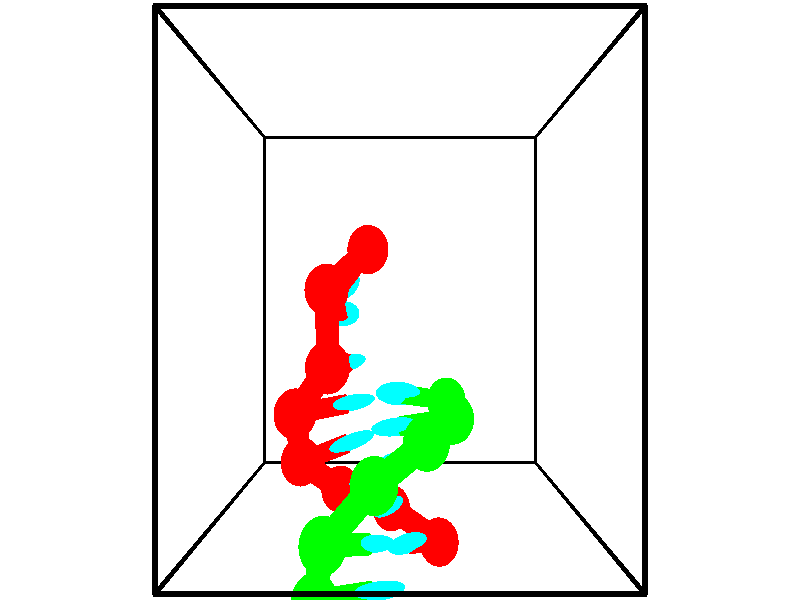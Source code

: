 // switches for output
#declare DRAW_BASES = 1; // possible values are 0, 1; only relevant for DNA ribbons
#declare DRAW_BASES_TYPE = 3; // possible values are 1, 2, 3; only relevant for DNA ribbons
#declare DRAW_FOG = 0; // set to 1 to enable fog

#include "colors.inc"

#include "transforms.inc"
background { rgb <1, 1, 1>}

#default {
   normal{
       ripples 0.25
       frequency 0.20
       turbulence 0.2
       lambda 5
   }
	finish {
		phong 0.1
		phong_size 40.
	}
}

// original window dimensions: 1024x640


// camera settings

camera {
	sky <-0, 1, 0>
	up <-0, 1, 0>
	right 1.6 * <1, 0, 0>
	location <2.5, 2.5, 11.1562>
	look_at <2.5, 2.5, 2.5>
	direction <0, 0, -8.6562>
	angle 67.0682
}


# declare cpy_camera_pos = <2.5, 2.5, 11.1562>;
# if (DRAW_FOG = 1)
fog {
	fog_type 2
	up vnormalize(cpy_camera_pos)
	color rgbt<1,1,1,0.3>
	distance 1e-5
	fog_alt 3e-3
	fog_offset 4
}
# end


// LIGHTS

# declare lum = 6;
global_settings {
	ambient_light rgb lum * <0.05, 0.05, 0.05>
	max_trace_level 15
}# declare cpy_direct_light_amount = 0.25;
light_source
{	1000 * <-1, -1, 1>,
	rgb lum * cpy_direct_light_amount
	parallel
}

light_source
{	1000 * <1, 1, -1>,
	rgb lum * cpy_direct_light_amount
	parallel
}

// strand 0

// nucleotide -1

// particle -1
sphere {
	<2.108892, 3.012684, 3.788147> 0.250000
	pigment { color rgbt <1,0,0,0> }
	no_shadow
}
cylinder {
	<1.902836, 2.811380, 3.510627>,  <1.779202, 2.690598, 3.344115>, 0.100000
	pigment { color rgbt <1,0,0,0> }
	no_shadow
}
cylinder {
	<1.902836, 2.811380, 3.510627>,  <2.108892, 3.012684, 3.788147>, 0.100000
	pigment { color rgbt <1,0,0,0> }
	no_shadow
}

// particle -1
sphere {
	<1.902836, 2.811380, 3.510627> 0.100000
	pigment { color rgbt <1,0,0,0> }
	no_shadow
}
sphere {
	0, 1
	scale<0.080000,0.200000,0.300000>
	matrix <0.053047, -0.826638, 0.560228,
		-0.855462, 0.251793, 0.452532,
		-0.515142, -0.503260, -0.693800,
		1.748293, 2.660403, 3.302487>
	pigment { color rgbt <0,1,1,0> }
	no_shadow
}
cylinder {
	<1.660340, 2.594969, 4.250424>,  <2.108892, 3.012684, 3.788147>, 0.130000
	pigment { color rgbt <1,0,0,0> }
	no_shadow
}

// nucleotide -1

// particle -1
sphere {
	<1.660340, 2.594969, 4.250424> 0.250000
	pigment { color rgbt <1,0,0,0> }
	no_shadow
}
cylinder {
	<1.733036, 2.457312, 3.881960>,  <1.776654, 2.374717, 3.660882>, 0.100000
	pigment { color rgbt <1,0,0,0> }
	no_shadow
}
cylinder {
	<1.733036, 2.457312, 3.881960>,  <1.660340, 2.594969, 4.250424>, 0.100000
	pigment { color rgbt <1,0,0,0> }
	no_shadow
}

// particle -1
sphere {
	<1.733036, 2.457312, 3.881960> 0.100000
	pigment { color rgbt <1,0,0,0> }
	no_shadow
}
sphere {
	0, 1
	scale<0.080000,0.200000,0.300000>
	matrix <0.187376, -0.907477, 0.375999,
		-0.965329, -0.240937, -0.100441,
		0.181740, -0.344142, -0.921160,
		1.787558, 2.354069, 3.605612>
	pigment { color rgbt <0,1,1,0> }
	no_shadow
}
cylinder {
	<1.685855, 1.867112, 4.374218>,  <1.660340, 2.594969, 4.250424>, 0.130000
	pigment { color rgbt <1,0,0,0> }
	no_shadow
}

// nucleotide -1

// particle -1
sphere {
	<1.685855, 1.867112, 4.374218> 0.250000
	pigment { color rgbt <1,0,0,0> }
	no_shadow
}
cylinder {
	<1.789219, 1.858953, 3.987890>,  <1.851238, 1.854058, 3.756093>, 0.100000
	pigment { color rgbt <1,0,0,0> }
	no_shadow
}
cylinder {
	<1.789219, 1.858953, 3.987890>,  <1.685855, 1.867112, 4.374218>, 0.100000
	pigment { color rgbt <1,0,0,0> }
	no_shadow
}

// particle -1
sphere {
	<1.789219, 1.858953, 3.987890> 0.100000
	pigment { color rgbt <1,0,0,0> }
	no_shadow
}
sphere {
	0, 1
	scale<0.080000,0.200000,0.300000>
	matrix <0.233124, -0.968913, 0.082836,
		-0.937484, -0.246561, -0.245623,
		0.258411, -0.020397, -0.965820,
		1.866742, 1.852834, 3.698144>
	pigment { color rgbt <0,1,1,0> }
	no_shadow
}
cylinder {
	<1.255604, 1.373960, 3.999733>,  <1.685855, 1.867112, 4.374218>, 0.130000
	pigment { color rgbt <1,0,0,0> }
	no_shadow
}

// nucleotide -1

// particle -1
sphere {
	<1.255604, 1.373960, 3.999733> 0.250000
	pigment { color rgbt <1,0,0,0> }
	no_shadow
}
cylinder {
	<1.624352, 1.414635, 3.850164>,  <1.845600, 1.439039, 3.760423>, 0.100000
	pigment { color rgbt <1,0,0,0> }
	no_shadow
}
cylinder {
	<1.624352, 1.414635, 3.850164>,  <1.255604, 1.373960, 3.999733>, 0.100000
	pigment { color rgbt <1,0,0,0> }
	no_shadow
}

// particle -1
sphere {
	<1.624352, 1.414635, 3.850164> 0.100000
	pigment { color rgbt <1,0,0,0> }
	no_shadow
}
sphere {
	0, 1
	scale<0.080000,0.200000,0.300000>
	matrix <0.188889, -0.960471, 0.204494,
		-0.338346, -0.259146, -0.904636,
		0.921870, 0.101686, -0.373921,
		1.900912, 1.445140, 3.737988>
	pigment { color rgbt <0,1,1,0> }
	no_shadow
}
cylinder {
	<1.263564, 0.814032, 3.606636>,  <1.255604, 1.373960, 3.999733>, 0.130000
	pigment { color rgbt <1,0,0,0> }
	no_shadow
}

// nucleotide -1

// particle -1
sphere {
	<1.263564, 0.814032, 3.606636> 0.250000
	pigment { color rgbt <1,0,0,0> }
	no_shadow
}
cylinder {
	<1.629772, 0.949499, 3.693469>,  <1.849497, 1.030780, 3.745568>, 0.100000
	pigment { color rgbt <1,0,0,0> }
	no_shadow
}
cylinder {
	<1.629772, 0.949499, 3.693469>,  <1.263564, 0.814032, 3.606636>, 0.100000
	pigment { color rgbt <1,0,0,0> }
	no_shadow
}

// particle -1
sphere {
	<1.629772, 0.949499, 3.693469> 0.100000
	pigment { color rgbt <1,0,0,0> }
	no_shadow
}
sphere {
	0, 1
	scale<0.080000,0.200000,0.300000>
	matrix <0.288964, -0.929100, 0.230812,
		0.279858, -0.148585, -0.948474,
		0.915522, 0.338669, 0.217081,
		1.904429, 1.051100, 3.758593>
	pigment { color rgbt <0,1,1,0> }
	no_shadow
}
cylinder {
	<1.716543, 0.426881, 3.214547>,  <1.263564, 0.814032, 3.606636>, 0.130000
	pigment { color rgbt <1,0,0,0> }
	no_shadow
}

// nucleotide -1

// particle -1
sphere {
	<1.716543, 0.426881, 3.214547> 0.250000
	pigment { color rgbt <1,0,0,0> }
	no_shadow
}
cylinder {
	<1.931458, 0.581501, 3.514388>,  <2.060406, 0.674273, 3.694293>, 0.100000
	pigment { color rgbt <1,0,0,0> }
	no_shadow
}
cylinder {
	<1.931458, 0.581501, 3.514388>,  <1.716543, 0.426881, 3.214547>, 0.100000
	pigment { color rgbt <1,0,0,0> }
	no_shadow
}

// particle -1
sphere {
	<1.931458, 0.581501, 3.514388> 0.100000
	pigment { color rgbt <1,0,0,0> }
	no_shadow
}
sphere {
	0, 1
	scale<0.080000,0.200000,0.300000>
	matrix <0.422044, -0.892728, 0.157850,
		0.730207, 0.231554, -0.642791,
		0.537286, 0.386549, 0.749602,
		2.092643, 0.697466, 3.739269>
	pigment { color rgbt <0,1,1,0> }
	no_shadow
}
cylinder {
	<2.382698, 0.175065, 3.053042>,  <1.716543, 0.426881, 3.214547>, 0.130000
	pigment { color rgbt <1,0,0,0> }
	no_shadow
}

// nucleotide -1

// particle -1
sphere {
	<2.382698, 0.175065, 3.053042> 0.250000
	pigment { color rgbt <1,0,0,0> }
	no_shadow
}
cylinder {
	<2.366467, 0.291534, 3.435366>,  <2.356728, 0.361416, 3.664760>, 0.100000
	pigment { color rgbt <1,0,0,0> }
	no_shadow
}
cylinder {
	<2.366467, 0.291534, 3.435366>,  <2.382698, 0.175065, 3.053042>, 0.100000
	pigment { color rgbt <1,0,0,0> }
	no_shadow
}

// particle -1
sphere {
	<2.366467, 0.291534, 3.435366> 0.100000
	pigment { color rgbt <1,0,0,0> }
	no_shadow
}
sphere {
	0, 1
	scale<0.080000,0.200000,0.300000>
	matrix <0.390882, -0.875734, 0.283375,
		0.919546, 0.385107, -0.078278,
		-0.040579, 0.291174, 0.955809,
		2.354293, 0.378887, 3.722108>
	pigment { color rgbt <0,1,1,0> }
	no_shadow
}
cylinder {
	<3.000985, -0.085759, 3.412602>,  <2.382698, 0.175065, 3.053042>, 0.130000
	pigment { color rgbt <1,0,0,0> }
	no_shadow
}

// nucleotide -1

// particle -1
sphere {
	<3.000985, -0.085759, 3.412602> 0.250000
	pigment { color rgbt <1,0,0,0> }
	no_shadow
}
cylinder {
	<2.766739, 0.008659, 3.722785>,  <2.626191, 0.065310, 3.908896>, 0.100000
	pigment { color rgbt <1,0,0,0> }
	no_shadow
}
cylinder {
	<2.766739, 0.008659, 3.722785>,  <3.000985, -0.085759, 3.412602>, 0.100000
	pigment { color rgbt <1,0,0,0> }
	no_shadow
}

// particle -1
sphere {
	<2.766739, 0.008659, 3.722785> 0.100000
	pigment { color rgbt <1,0,0,0> }
	no_shadow
}
sphere {
	0, 1
	scale<0.080000,0.200000,0.300000>
	matrix <0.324983, -0.808039, 0.491385,
		0.742590, 0.539774, 0.396490,
		-0.585616, 0.236045, 0.775459,
		2.591054, 0.079473, 3.955423>
	pigment { color rgbt <0,1,1,0> }
	no_shadow
}
// strand 1

// nucleotide -1

// particle -1
sphere {
	<2.603740, -1.319224, 4.518556> 0.250000
	pigment { color rgbt <0,1,0,0> }
	no_shadow
}
cylinder {
	<2.588631, -1.037433, 4.802043>,  <2.579565, -0.868358, 4.972136>, 0.100000
	pigment { color rgbt <0,1,0,0> }
	no_shadow
}
cylinder {
	<2.588631, -1.037433, 4.802043>,  <2.603740, -1.319224, 4.518556>, 0.100000
	pigment { color rgbt <0,1,0,0> }
	no_shadow
}

// particle -1
sphere {
	<2.588631, -1.037433, 4.802043> 0.100000
	pigment { color rgbt <0,1,0,0> }
	no_shadow
}
sphere {
	0, 1
	scale<0.080000,0.200000,0.300000>
	matrix <-0.287626, 0.671547, -0.682859,
		-0.956998, -0.229639, 0.177260,
		-0.037772, 0.704479, 0.708719,
		2.577299, -0.826089, 5.014658>
	pigment { color rgbt <0,1,1,0> }
	no_shadow
}
cylinder {
	<1.833023, -0.989370, 4.475468>,  <2.603740, -1.319224, 4.518556>, 0.130000
	pigment { color rgbt <0,1,0,0> }
	no_shadow
}

// nucleotide -1

// particle -1
sphere {
	<1.833023, -0.989370, 4.475468> 0.250000
	pigment { color rgbt <0,1,0,0> }
	no_shadow
}
cylinder {
	<2.126083, -0.760221, 4.622460>,  <2.301919, -0.622732, 4.710656>, 0.100000
	pigment { color rgbt <0,1,0,0> }
	no_shadow
}
cylinder {
	<2.126083, -0.760221, 4.622460>,  <1.833023, -0.989370, 4.475468>, 0.100000
	pigment { color rgbt <0,1,0,0> }
	no_shadow
}

// particle -1
sphere {
	<2.126083, -0.760221, 4.622460> 0.100000
	pigment { color rgbt <0,1,0,0> }
	no_shadow
}
sphere {
	0, 1
	scale<0.080000,0.200000,0.300000>
	matrix <-0.184459, 0.686858, -0.702994,
		-0.655133, 0.447263, 0.608898,
		0.732650, 0.572871, 0.367481,
		2.345878, -0.588360, 4.732705>
	pigment { color rgbt <0,1,1,0> }
	no_shadow
}
cylinder {
	<1.563414, -0.239916, 4.573300>,  <1.833023, -0.989370, 4.475468>, 0.130000
	pigment { color rgbt <0,1,0,0> }
	no_shadow
}

// nucleotide -1

// particle -1
sphere {
	<1.563414, -0.239916, 4.573300> 0.250000
	pigment { color rgbt <0,1,0,0> }
	no_shadow
}
cylinder {
	<1.959961, -0.201629, 4.537462>,  <2.197889, -0.178656, 4.515959>, 0.100000
	pigment { color rgbt <0,1,0,0> }
	no_shadow
}
cylinder {
	<1.959961, -0.201629, 4.537462>,  <1.563414, -0.239916, 4.573300>, 0.100000
	pigment { color rgbt <0,1,0,0> }
	no_shadow
}

// particle -1
sphere {
	<1.959961, -0.201629, 4.537462> 0.100000
	pigment { color rgbt <0,1,0,0> }
	no_shadow
}
sphere {
	0, 1
	scale<0.080000,0.200000,0.300000>
	matrix <-0.127934, 0.855717, -0.501379,
		0.028677, 0.508514, 0.860576,
		0.991368, 0.095719, -0.089595,
		2.257371, -0.172913, 4.510583>
	pigment { color rgbt <0,1,1,0> }
	no_shadow
}
cylinder {
	<1.695990, 0.368403, 4.871583>,  <1.563414, -0.239916, 4.573300>, 0.130000
	pigment { color rgbt <0,1,0,0> }
	no_shadow
}

// nucleotide -1

// particle -1
sphere {
	<1.695990, 0.368403, 4.871583> 0.250000
	pigment { color rgbt <0,1,0,0> }
	no_shadow
}
cylinder {
	<1.975410, 0.283515, 4.598236>,  <2.143063, 0.232582, 4.434228>, 0.100000
	pigment { color rgbt <0,1,0,0> }
	no_shadow
}
cylinder {
	<1.975410, 0.283515, 4.598236>,  <1.695990, 0.368403, 4.871583>, 0.100000
	pigment { color rgbt <0,1,0,0> }
	no_shadow
}

// particle -1
sphere {
	<1.975410, 0.283515, 4.598236> 0.100000
	pigment { color rgbt <0,1,0,0> }
	no_shadow
}
sphere {
	0, 1
	scale<0.080000,0.200000,0.300000>
	matrix <-0.093523, 0.919739, -0.381227,
		0.709422, 0.330217, 0.622637,
		0.698551, -0.212220, -0.683366,
		2.184976, 0.219849, 4.393226>
	pigment { color rgbt <0,1,1,0> }
	no_shadow
}
cylinder {
	<2.234079, 0.908336, 4.949717>,  <1.695990, 0.368403, 4.871583>, 0.130000
	pigment { color rgbt <0,1,0,0> }
	no_shadow
}

// nucleotide -1

// particle -1
sphere {
	<2.234079, 0.908336, 4.949717> 0.250000
	pigment { color rgbt <0,1,0,0> }
	no_shadow
}
cylinder {
	<2.276421, 0.737864, 4.590347>,  <2.301825, 0.635582, 4.374725>, 0.100000
	pigment { color rgbt <0,1,0,0> }
	no_shadow
}
cylinder {
	<2.276421, 0.737864, 4.590347>,  <2.234079, 0.908336, 4.949717>, 0.100000
	pigment { color rgbt <0,1,0,0> }
	no_shadow
}

// particle -1
sphere {
	<2.276421, 0.737864, 4.590347> 0.100000
	pigment { color rgbt <0,1,0,0> }
	no_shadow
}
sphere {
	0, 1
	scale<0.080000,0.200000,0.300000>
	matrix <0.233895, 0.888823, -0.394065,
		0.966483, -0.168424, 0.193766,
		0.105854, -0.426178, -0.898425,
		2.308177, 0.610011, 4.320819>
	pigment { color rgbt <0,1,1,0> }
	no_shadow
}
cylinder {
	<2.782757, 1.226773, 4.703847>,  <2.234079, 0.908336, 4.949717>, 0.130000
	pigment { color rgbt <0,1,0,0> }
	no_shadow
}

// nucleotide -1

// particle -1
sphere {
	<2.782757, 1.226773, 4.703847> 0.250000
	pigment { color rgbt <0,1,0,0> }
	no_shadow
}
cylinder {
	<2.590218, 1.056402, 4.397412>,  <2.474694, 0.954180, 4.213552>, 0.100000
	pigment { color rgbt <0,1,0,0> }
	no_shadow
}
cylinder {
	<2.590218, 1.056402, 4.397412>,  <2.782757, 1.226773, 4.703847>, 0.100000
	pigment { color rgbt <0,1,0,0> }
	no_shadow
}

// particle -1
sphere {
	<2.590218, 1.056402, 4.397412> 0.100000
	pigment { color rgbt <0,1,0,0> }
	no_shadow
}
sphere {
	0, 1
	scale<0.080000,0.200000,0.300000>
	matrix <-0.073882, 0.890606, -0.448735,
		0.873407, -0.159400, -0.460166,
		-0.481355, -0.425926, -0.766084,
		2.445813, 0.928624, 4.167586>
	pigment { color rgbt <0,1,1,0> }
	no_shadow
}
cylinder {
	<3.115049, 1.343695, 4.091527>,  <2.782757, 1.226773, 4.703847>, 0.130000
	pigment { color rgbt <0,1,0,0> }
	no_shadow
}

// nucleotide -1

// particle -1
sphere {
	<3.115049, 1.343695, 4.091527> 0.250000
	pigment { color rgbt <0,1,0,0> }
	no_shadow
}
cylinder {
	<2.733345, 1.278891, 3.991016>,  <2.504323, 1.240008, 3.930709>, 0.100000
	pigment { color rgbt <0,1,0,0> }
	no_shadow
}
cylinder {
	<2.733345, 1.278891, 3.991016>,  <3.115049, 1.343695, 4.091527>, 0.100000
	pigment { color rgbt <0,1,0,0> }
	no_shadow
}

// particle -1
sphere {
	<2.733345, 1.278891, 3.991016> 0.100000
	pigment { color rgbt <0,1,0,0> }
	no_shadow
}
sphere {
	0, 1
	scale<0.080000,0.200000,0.300000>
	matrix <-0.050989, 0.916330, -0.397164,
		0.294600, -0.366185, -0.882678,
		-0.954260, -0.162011, -0.251279,
		2.447067, 1.230287, 3.915632>
	pigment { color rgbt <0,1,1,0> }
	no_shadow
}
cylinder {
	<3.101329, 1.409281, 3.313787>,  <3.115049, 1.343695, 4.091527>, 0.130000
	pigment { color rgbt <0,1,0,0> }
	no_shadow
}

// nucleotide -1

// particle -1
sphere {
	<3.101329, 1.409281, 3.313787> 0.250000
	pigment { color rgbt <0,1,0,0> }
	no_shadow
}
cylinder {
	<2.747742, 1.475605, 3.488650>,  <2.535589, 1.515399, 3.593568>, 0.100000
	pigment { color rgbt <0,1,0,0> }
	no_shadow
}
cylinder {
	<2.747742, 1.475605, 3.488650>,  <3.101329, 1.409281, 3.313787>, 0.100000
	pigment { color rgbt <0,1,0,0> }
	no_shadow
}

// particle -1
sphere {
	<2.747742, 1.475605, 3.488650> 0.100000
	pigment { color rgbt <0,1,0,0> }
	no_shadow
}
sphere {
	0, 1
	scale<0.080000,0.200000,0.300000>
	matrix <-0.127201, 0.814448, -0.566122,
		-0.449912, -0.556041, -0.698855,
		-0.883968, 0.165810, 0.437159,
		2.482551, 1.525348, 3.619798>
	pigment { color rgbt <0,1,1,0> }
	no_shadow
}
// box output
cylinder {
	<0.000000, 0.000000, 0.000000>,  <5.000000, 0.000000, 0.000000>, 0.025000
	pigment { color rgbt <0,0,0,0> }
	no_shadow
}
cylinder {
	<0.000000, 0.000000, 0.000000>,  <0.000000, 5.000000, 0.000000>, 0.025000
	pigment { color rgbt <0,0,0,0> }
	no_shadow
}
cylinder {
	<0.000000, 0.000000, 0.000000>,  <0.000000, 0.000000, 5.000000>, 0.025000
	pigment { color rgbt <0,0,0,0> }
	no_shadow
}
cylinder {
	<5.000000, 5.000000, 5.000000>,  <0.000000, 5.000000, 5.000000>, 0.025000
	pigment { color rgbt <0,0,0,0> }
	no_shadow
}
cylinder {
	<5.000000, 5.000000, 5.000000>,  <5.000000, 0.000000, 5.000000>, 0.025000
	pigment { color rgbt <0,0,0,0> }
	no_shadow
}
cylinder {
	<5.000000, 5.000000, 5.000000>,  <5.000000, 5.000000, 0.000000>, 0.025000
	pigment { color rgbt <0,0,0,0> }
	no_shadow
}
cylinder {
	<0.000000, 0.000000, 5.000000>,  <0.000000, 5.000000, 5.000000>, 0.025000
	pigment { color rgbt <0,0,0,0> }
	no_shadow
}
cylinder {
	<0.000000, 0.000000, 5.000000>,  <5.000000, 0.000000, 5.000000>, 0.025000
	pigment { color rgbt <0,0,0,0> }
	no_shadow
}
cylinder {
	<5.000000, 5.000000, 0.000000>,  <0.000000, 5.000000, 0.000000>, 0.025000
	pigment { color rgbt <0,0,0,0> }
	no_shadow
}
cylinder {
	<5.000000, 5.000000, 0.000000>,  <5.000000, 0.000000, 0.000000>, 0.025000
	pigment { color rgbt <0,0,0,0> }
	no_shadow
}
cylinder {
	<5.000000, 0.000000, 5.000000>,  <5.000000, 0.000000, 0.000000>, 0.025000
	pigment { color rgbt <0,0,0,0> }
	no_shadow
}
cylinder {
	<0.000000, 5.000000, 0.000000>,  <0.000000, 5.000000, 5.000000>, 0.025000
	pigment { color rgbt <0,0,0,0> }
	no_shadow
}
// end of box output
